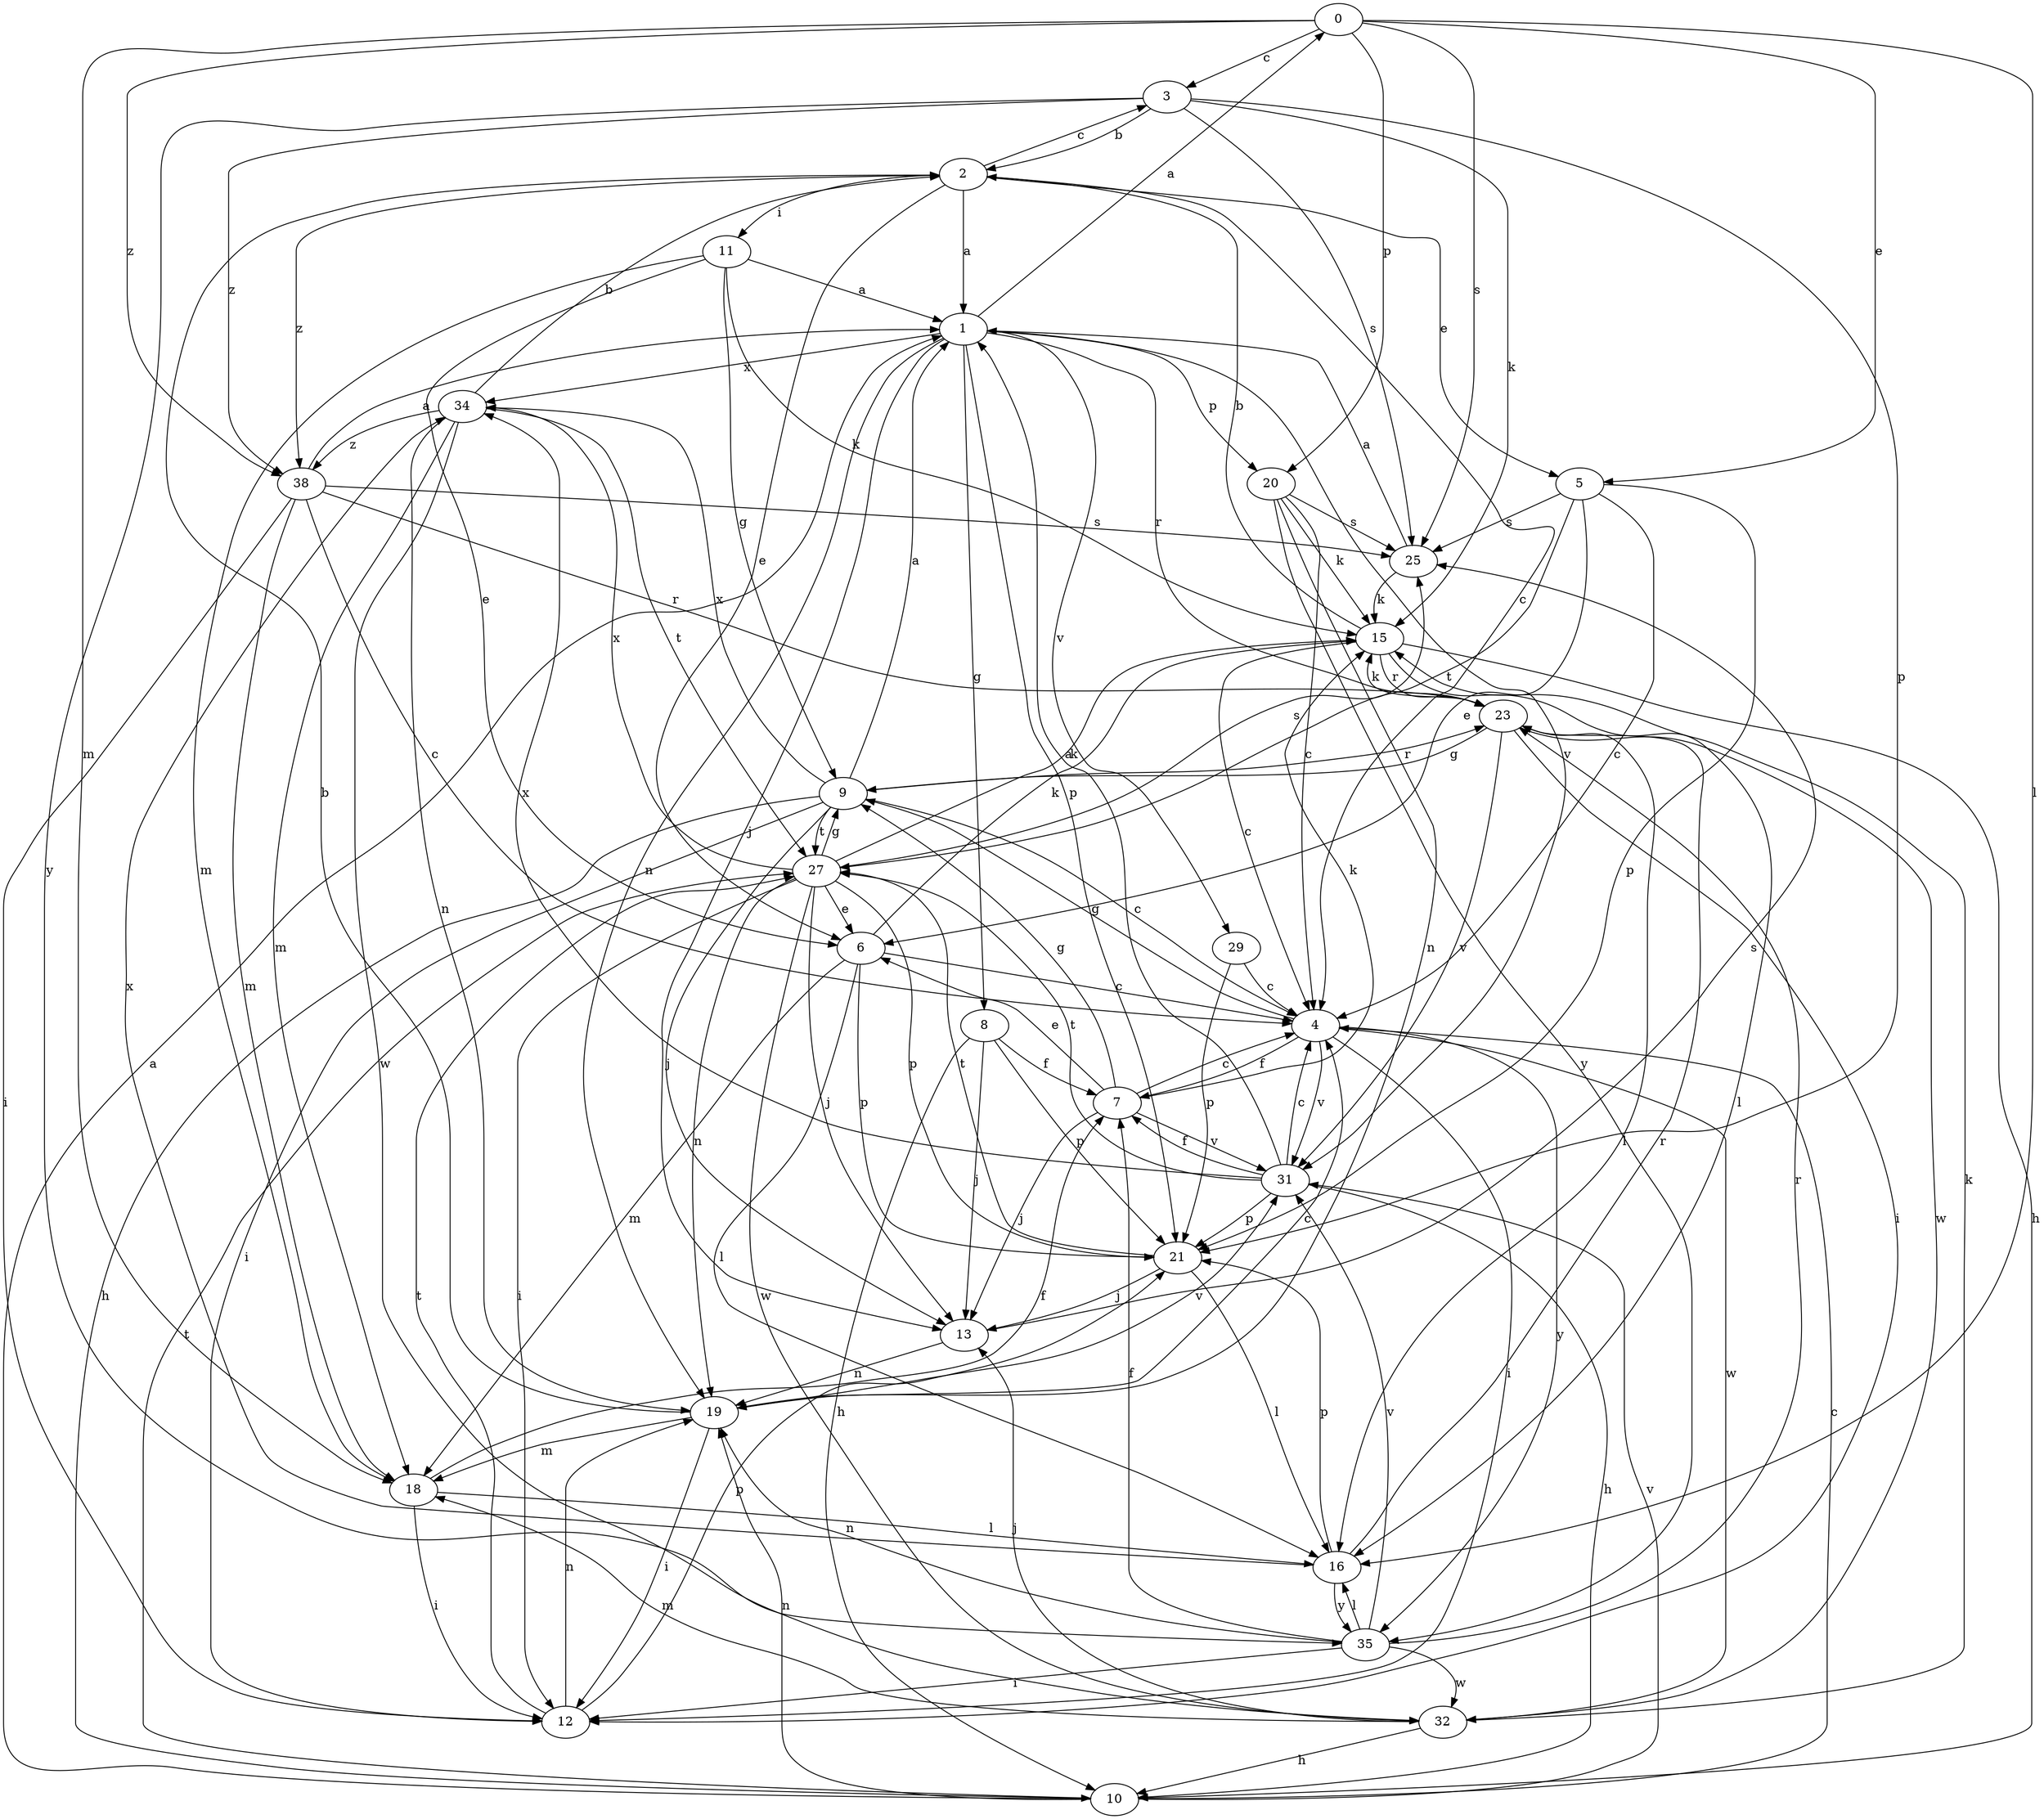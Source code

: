 strict digraph  {
0;
1;
2;
3;
4;
5;
6;
7;
8;
9;
10;
11;
12;
13;
15;
16;
18;
19;
20;
21;
23;
25;
27;
29;
31;
32;
34;
35;
38;
0 -> 3  [label=c];
0 -> 5  [label=e];
0 -> 16  [label=l];
0 -> 18  [label=m];
0 -> 20  [label=p];
0 -> 25  [label=s];
0 -> 38  [label=z];
1 -> 0  [label=a];
1 -> 8  [label=g];
1 -> 13  [label=j];
1 -> 19  [label=n];
1 -> 20  [label=p];
1 -> 21  [label=p];
1 -> 23  [label=r];
1 -> 29  [label=v];
1 -> 31  [label=v];
1 -> 34  [label=x];
2 -> 1  [label=a];
2 -> 3  [label=c];
2 -> 4  [label=c];
2 -> 5  [label=e];
2 -> 6  [label=e];
2 -> 11  [label=i];
2 -> 38  [label=z];
3 -> 2  [label=b];
3 -> 15  [label=k];
3 -> 21  [label=p];
3 -> 25  [label=s];
3 -> 35  [label=y];
3 -> 38  [label=z];
4 -> 7  [label=f];
4 -> 9  [label=g];
4 -> 12  [label=i];
4 -> 31  [label=v];
4 -> 32  [label=w];
4 -> 35  [label=y];
5 -> 4  [label=c];
5 -> 6  [label=e];
5 -> 21  [label=p];
5 -> 25  [label=s];
5 -> 27  [label=t];
6 -> 4  [label=c];
6 -> 15  [label=k];
6 -> 16  [label=l];
6 -> 18  [label=m];
6 -> 21  [label=p];
7 -> 4  [label=c];
7 -> 6  [label=e];
7 -> 9  [label=g];
7 -> 13  [label=j];
7 -> 15  [label=k];
7 -> 31  [label=v];
8 -> 7  [label=f];
8 -> 10  [label=h];
8 -> 13  [label=j];
8 -> 21  [label=p];
9 -> 1  [label=a];
9 -> 4  [label=c];
9 -> 10  [label=h];
9 -> 12  [label=i];
9 -> 13  [label=j];
9 -> 23  [label=r];
9 -> 27  [label=t];
9 -> 34  [label=x];
10 -> 1  [label=a];
10 -> 4  [label=c];
10 -> 19  [label=n];
10 -> 27  [label=t];
10 -> 31  [label=v];
11 -> 1  [label=a];
11 -> 6  [label=e];
11 -> 9  [label=g];
11 -> 15  [label=k];
11 -> 18  [label=m];
12 -> 19  [label=n];
12 -> 21  [label=p];
12 -> 27  [label=t];
13 -> 19  [label=n];
13 -> 25  [label=s];
15 -> 2  [label=b];
15 -> 4  [label=c];
15 -> 10  [label=h];
15 -> 16  [label=l];
15 -> 23  [label=r];
16 -> 21  [label=p];
16 -> 23  [label=r];
16 -> 34  [label=x];
16 -> 35  [label=y];
18 -> 7  [label=f];
18 -> 12  [label=i];
18 -> 16  [label=l];
19 -> 2  [label=b];
19 -> 4  [label=c];
19 -> 12  [label=i];
19 -> 18  [label=m];
19 -> 31  [label=v];
20 -> 4  [label=c];
20 -> 15  [label=k];
20 -> 19  [label=n];
20 -> 25  [label=s];
20 -> 35  [label=y];
21 -> 13  [label=j];
21 -> 16  [label=l];
21 -> 27  [label=t];
23 -> 9  [label=g];
23 -> 12  [label=i];
23 -> 15  [label=k];
23 -> 16  [label=l];
23 -> 31  [label=v];
23 -> 32  [label=w];
25 -> 1  [label=a];
25 -> 15  [label=k];
27 -> 6  [label=e];
27 -> 9  [label=g];
27 -> 12  [label=i];
27 -> 13  [label=j];
27 -> 15  [label=k];
27 -> 19  [label=n];
27 -> 21  [label=p];
27 -> 25  [label=s];
27 -> 32  [label=w];
27 -> 34  [label=x];
29 -> 4  [label=c];
29 -> 21  [label=p];
31 -> 1  [label=a];
31 -> 4  [label=c];
31 -> 7  [label=f];
31 -> 10  [label=h];
31 -> 21  [label=p];
31 -> 27  [label=t];
31 -> 34  [label=x];
32 -> 10  [label=h];
32 -> 13  [label=j];
32 -> 15  [label=k];
32 -> 18  [label=m];
34 -> 2  [label=b];
34 -> 18  [label=m];
34 -> 19  [label=n];
34 -> 27  [label=t];
34 -> 32  [label=w];
34 -> 38  [label=z];
35 -> 7  [label=f];
35 -> 12  [label=i];
35 -> 16  [label=l];
35 -> 19  [label=n];
35 -> 23  [label=r];
35 -> 31  [label=v];
35 -> 32  [label=w];
38 -> 1  [label=a];
38 -> 4  [label=c];
38 -> 12  [label=i];
38 -> 18  [label=m];
38 -> 23  [label=r];
38 -> 25  [label=s];
}
